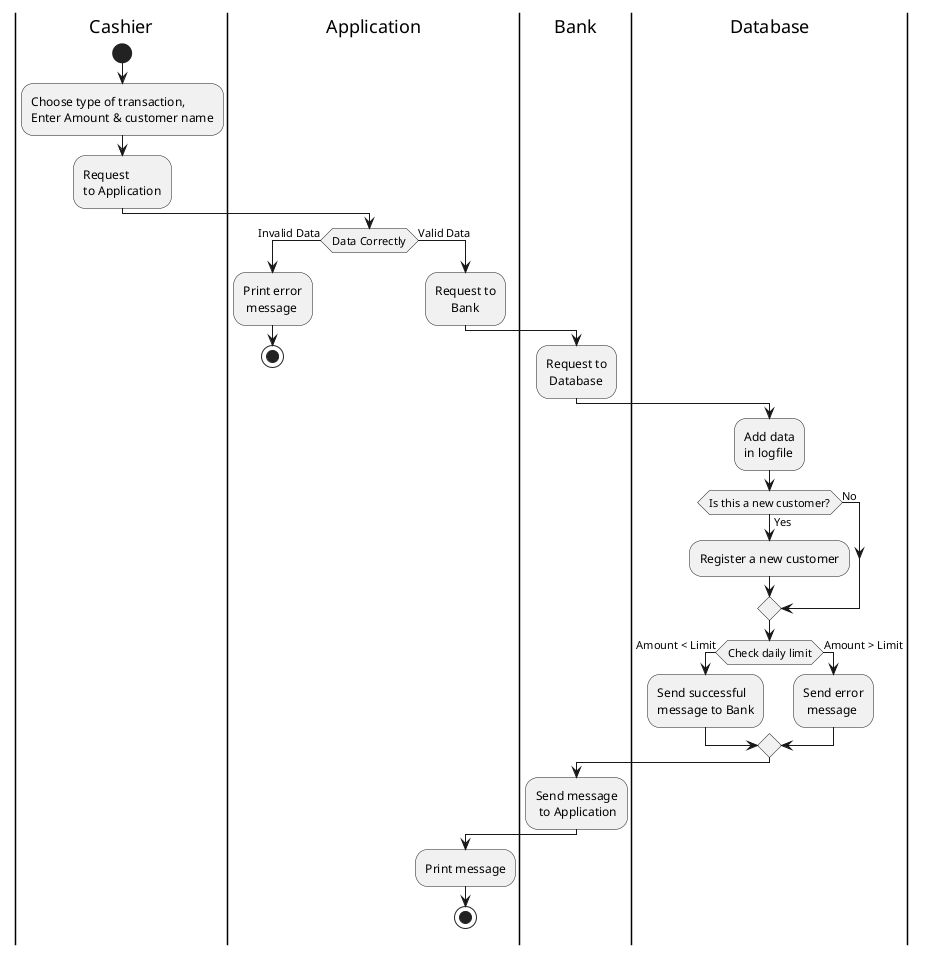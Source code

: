 @startuml
|Cashier|
    start
    :Choose type of transaction,
    Enter Amount & customer name;
    :Request\nto Application;
|Application|
    if (Data Correctly) then (Invalid Data)
      :Print error\n message;
      stop
    else (Valid Data)
      :Request to\n     Bank;
|Bank|
    :Request to\n Database;
|Database|
    :Add data\nin logfile;
    if (Is this a new customer?) then (Yes)
      :Register a new customer;
    else (No)
    endif
    if (Check daily limit) then (Amount < Limit)
    :Send successful\nmessage to Bank;
    else (Amount > Limit)
    |Database|
    :Send error\n message;
    endif
    |Bank|
        :Send message\n to Application;
        |Application|
        :Print message;
stop
@enduml